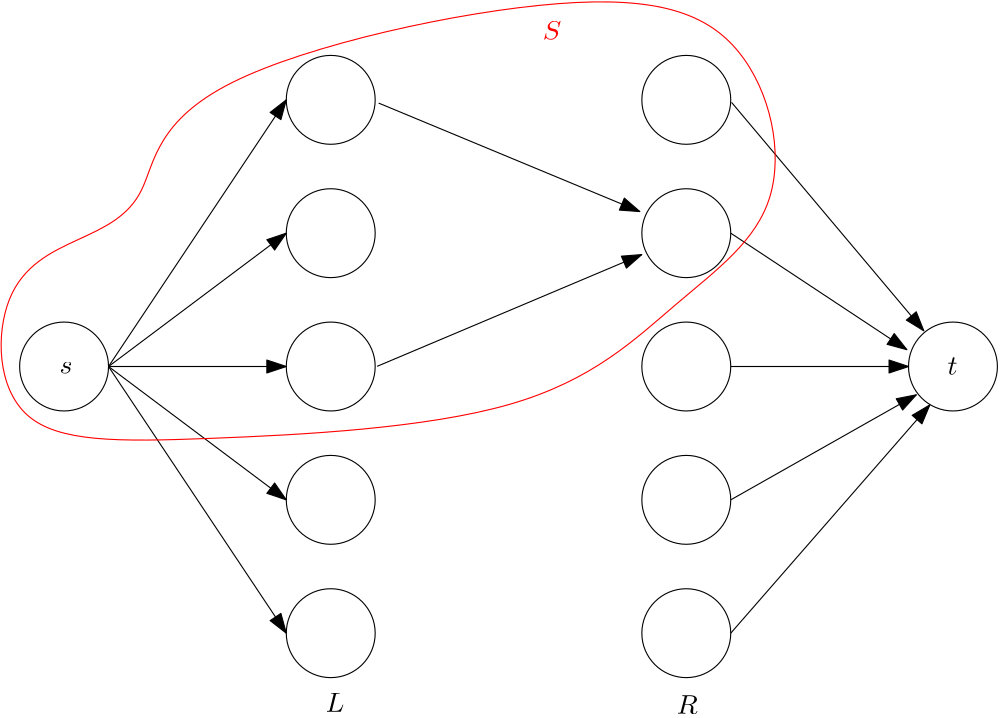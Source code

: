 <?xml version="1.0"?>
<!DOCTYPE ipe SYSTEM "ipe.dtd">
<ipe version="70206" creator="Ipe 7.2.11">
<info created="D:20190328092115" modified="D:20190328103855"/>
<ipestyle name="basic">
<symbol name="arrow/arc(spx)">
<path stroke="sym-stroke" fill="sym-stroke" pen="sym-pen">
0 0 m
-1 0.333 l
-1 -0.333 l
h
</path>
</symbol>
<symbol name="arrow/farc(spx)">
<path stroke="sym-stroke" fill="white" pen="sym-pen">
0 0 m
-1 0.333 l
-1 -0.333 l
h
</path>
</symbol>
<symbol name="arrow/ptarc(spx)">
<path stroke="sym-stroke" fill="sym-stroke" pen="sym-pen">
0 0 m
-1 0.333 l
-0.8 0 l
-1 -0.333 l
h
</path>
</symbol>
<symbol name="arrow/fptarc(spx)">
<path stroke="sym-stroke" fill="white" pen="sym-pen">
0 0 m
-1 0.333 l
-0.8 0 l
-1 -0.333 l
h
</path>
</symbol>
<symbol name="mark/circle(sx)" transformations="translations">
<path fill="sym-stroke">
0.6 0 0 0.6 0 0 e
0.4 0 0 0.4 0 0 e
</path>
</symbol>
<symbol name="mark/disk(sx)" transformations="translations">
<path fill="sym-stroke">
0.6 0 0 0.6 0 0 e
</path>
</symbol>
<symbol name="mark/fdisk(sfx)" transformations="translations">
<group>
<path fill="sym-fill">
0.5 0 0 0.5 0 0 e
</path>
<path fill="sym-stroke" fillrule="eofill">
0.6 0 0 0.6 0 0 e
0.4 0 0 0.4 0 0 e
</path>
</group>
</symbol>
<symbol name="mark/box(sx)" transformations="translations">
<path fill="sym-stroke" fillrule="eofill">
-0.6 -0.6 m
0.6 -0.6 l
0.6 0.6 l
-0.6 0.6 l
h
-0.4 -0.4 m
0.4 -0.4 l
0.4 0.4 l
-0.4 0.4 l
h
</path>
</symbol>
<symbol name="mark/square(sx)" transformations="translations">
<path fill="sym-stroke">
-0.6 -0.6 m
0.6 -0.6 l
0.6 0.6 l
-0.6 0.6 l
h
</path>
</symbol>
<symbol name="mark/fsquare(sfx)" transformations="translations">
<group>
<path fill="sym-fill">
-0.5 -0.5 m
0.5 -0.5 l
0.5 0.5 l
-0.5 0.5 l
h
</path>
<path fill="sym-stroke" fillrule="eofill">
-0.6 -0.6 m
0.6 -0.6 l
0.6 0.6 l
-0.6 0.6 l
h
-0.4 -0.4 m
0.4 -0.4 l
0.4 0.4 l
-0.4 0.4 l
h
</path>
</group>
</symbol>
<symbol name="mark/cross(sx)" transformations="translations">
<group>
<path fill="sym-stroke">
-0.43 -0.57 m
0.57 0.43 l
0.43 0.57 l
-0.57 -0.43 l
h
</path>
<path fill="sym-stroke">
-0.43 0.57 m
0.57 -0.43 l
0.43 -0.57 l
-0.57 0.43 l
h
</path>
</group>
</symbol>
<symbol name="arrow/fnormal(spx)">
<path stroke="sym-stroke" fill="white" pen="sym-pen">
0 0 m
-1 0.333 l
-1 -0.333 l
h
</path>
</symbol>
<symbol name="arrow/pointed(spx)">
<path stroke="sym-stroke" fill="sym-stroke" pen="sym-pen">
0 0 m
-1 0.333 l
-0.8 0 l
-1 -0.333 l
h
</path>
</symbol>
<symbol name="arrow/fpointed(spx)">
<path stroke="sym-stroke" fill="white" pen="sym-pen">
0 0 m
-1 0.333 l
-0.8 0 l
-1 -0.333 l
h
</path>
</symbol>
<symbol name="arrow/linear(spx)">
<path stroke="sym-stroke" pen="sym-pen">
-1 0.333 m
0 0 l
-1 -0.333 l
</path>
</symbol>
<symbol name="arrow/fdouble(spx)">
<path stroke="sym-stroke" fill="white" pen="sym-pen">
0 0 m
-1 0.333 l
-1 -0.333 l
h
-1 0 m
-2 0.333 l
-2 -0.333 l
h
</path>
</symbol>
<symbol name="arrow/double(spx)">
<path stroke="sym-stroke" fill="sym-stroke" pen="sym-pen">
0 0 m
-1 0.333 l
-1 -0.333 l
h
-1 0 m
-2 0.333 l
-2 -0.333 l
h
</path>
</symbol>
<pen name="heavier" value="0.8"/>
<pen name="fat" value="1.2"/>
<pen name="ultrafat" value="2"/>
<symbolsize name="large" value="5"/>
<symbolsize name="small" value="2"/>
<symbolsize name="tiny" value="1.1"/>
<arrowsize name="large" value="10"/>
<arrowsize name="small" value="5"/>
<arrowsize name="tiny" value="3"/>
<color name="red" value="1 0 0"/>
<color name="green" value="0 1 0"/>
<color name="blue" value="0 0 1"/>
<color name="yellow" value="1 1 0"/>
<color name="orange" value="1 0.647 0"/>
<color name="gold" value="1 0.843 0"/>
<color name="purple" value="0.627 0.125 0.941"/>
<color name="gray" value="0.745"/>
<color name="brown" value="0.647 0.165 0.165"/>
<color name="navy" value="0 0 0.502"/>
<color name="pink" value="1 0.753 0.796"/>
<color name="seagreen" value="0.18 0.545 0.341"/>
<color name="turquoise" value="0.251 0.878 0.816"/>
<color name="violet" value="0.933 0.51 0.933"/>
<color name="darkblue" value="0 0 0.545"/>
<color name="darkcyan" value="0 0.545 0.545"/>
<color name="darkgray" value="0.663"/>
<color name="darkgreen" value="0 0.392 0"/>
<color name="darkmagenta" value="0.545 0 0.545"/>
<color name="darkorange" value="1 0.549 0"/>
<color name="darkred" value="0.545 0 0"/>
<color name="lightblue" value="0.678 0.847 0.902"/>
<color name="lightcyan" value="0.878 1 1"/>
<color name="lightgray" value="0.827"/>
<color name="lightgreen" value="0.565 0.933 0.565"/>
<color name="lightyellow" value="1 1 0.878"/>
<dashstyle name="dashed" value="[4] 0"/>
<dashstyle name="dotted" value="[1 3] 0"/>
<dashstyle name="dash dotted" value="[4 2 1 2] 0"/>
<dashstyle name="dash dot dotted" value="[4 2 1 2 1 2] 0"/>
<textsize name="large" value="\large"/>
<textsize name="Large" value="\Large"/>
<textsize name="LARGE" value="\LARGE"/>
<textsize name="huge" value="\huge"/>
<textsize name="Huge" value="\Huge"/>
<textsize name="small" value="\small"/>
<textsize name="footnote" value="\footnotesize"/>
<textsize name="tiny" value="\tiny"/>
<textstyle name="center" begin="\begin{center}" end="\end{center}"/>
<textstyle name="itemize" begin="\begin{itemize}" end="\end{itemize}"/>
<textstyle name="item" begin="\begin{itemize}\item{}" end="\end{itemize}"/>
<gridsize name="4 pts" value="4"/>
<gridsize name="8 pts (~3 mm)" value="8"/>
<gridsize name="16 pts (~6 mm)" value="16"/>
<gridsize name="32 pts (~12 mm)" value="32"/>
<gridsize name="10 pts (~3.5 mm)" value="10"/>
<gridsize name="20 pts (~7 mm)" value="20"/>
<gridsize name="14 pts (~5 mm)" value="14"/>
<gridsize name="28 pts (~10 mm)" value="28"/>
<gridsize name="56 pts (~20 mm)" value="56"/>
<anglesize name="90 deg" value="90"/>
<anglesize name="60 deg" value="60"/>
<anglesize name="45 deg" value="45"/>
<anglesize name="30 deg" value="30"/>
<anglesize name="22.5 deg" value="22.5"/>
<opacity name="10%" value="0.1"/>
<opacity name="30%" value="0.3"/>
<opacity name="50%" value="0.5"/>
<opacity name="75%" value="0.75"/>
<tiling name="falling" angle="-60" step="4" width="1"/>
<tiling name="rising" angle="30" step="4" width="1"/>
</ipestyle>
<page>
<layer name="alpha"/>
<view layers="alpha" active="alpha"/>
<path layer="alpha" matrix="1 0 0 1 15.9982 -25.2521" stroke="black">
16 0 0 16 128 816 e
</path>
<path matrix="1 0 0 1 15.9982 -25.2521" stroke="black">
16 0 0 16 128 768 e
</path>
<path matrix="1 0 0 1 15.9982 -25.2521" stroke="black">
16 0 0 16 128 720 e
</path>
<path matrix="1 0 0 1 15.9982 -25.2521" stroke="black">
16 0 0 16 128 672 e
</path>
<path matrix="1 0 0 1 15.9982 -25.2521" stroke="black">
16 0 0 16 128 624 e
</path>
<path matrix="1 0 0 1 15.9982 -25.2521" stroke="black">
16 0 0 16 256 816 e
</path>
<path matrix="1 0 0 1 15.9982 -25.2521" stroke="black">
16 0 0 16 256 768 e
</path>
<path matrix="1 0 0 1 15.9982 -25.2521" stroke="black">
16 0 0 16 256 720 e
</path>
<path matrix="1 0 0 1 15.9982 -25.2521" stroke="black">
16 0 0 16 256 672 e
</path>
<path matrix="1 0 0 1 15.9982 -25.2521" stroke="black">
16 0 0 16 256 624 e
</path>
<path matrix="1 0 0 1 15.9982 -25.2521" stroke="black">
16 0 0 16 32 720 e
</path>
<path matrix="1 0 0 1 15.9982 -25.2521" stroke="black">
16 0 0 16 352 720 e
</path>
<path matrix="1 0 0 1 15.9982 -25.2521" stroke="black" arrow="normal/normal">
48 720 m
112 816 l
</path>
<path matrix="1 0 0 1 15.9982 -25.2521" stroke="black" arrow="normal/normal">
48 720 m
112 768 l
</path>
<path matrix="1 0 0 1 15.9982 -25.2521" stroke="black" arrow="normal/normal">
48 720 m
112 720 l
</path>
<path matrix="1 0 0 1 15.9982 -25.2521" stroke="black" arrow="normal/normal">
48 720 m
112 672 l
</path>
<path matrix="1 0 0 1 15.9982 -25.2521" stroke="black" arrow="normal/normal">
48 720 m
112 624 l
</path>
<path matrix="1 0 0 1 15.9982 -25.2521" stroke="black" arrow="normal/normal">
272.294 815.082 m
341.506 732.851 l
</path>
<path matrix="1 0 0 1 15.9982 -25.2521" stroke="black" arrow="normal/normal">
272 768 m
335.407 726.056 l
</path>
<path matrix="1 0 0 1 15.9982 -25.2521" stroke="black" arrow="normal/normal">
272 720 m
336 720 l
</path>
<path matrix="1 0 0 1 15.9982 -25.2521" stroke="black" arrow="normal/normal">
272 672 m
338.819 709.815 l
</path>
<path matrix="1 0 0 1 15.9982 -25.2521" stroke="black" arrow="normal/normal">
272 624 m
343.671 706.171 l
</path>
<text matrix="1 0 0 1 14.3105 -27.7719" transformations="translations" pos="32 720" stroke="black" type="label" width="4.67" height="4.289" depth="0" valign="baseline" style="math">s
</text>
<text matrix="1 0 0 1 14.0679 -28.2623" transformations="translations" pos="352 720" stroke="black" type="label" width="3.598" height="6.128" depth="0" valign="baseline" style="math">t
</text>
<path matrix="1 0 0 1 15.9982 -25.2521" stroke="red">
7.01383 751.612
8.28528 692.533
72.9036 693.025
206.936 700.098
252.747 744.596
295.569 775.475
281.667 840.729
227.885 859.757
65.8927 823.982
63.9624 777.846
37.6619 766.085 u
</path>
<text matrix="1 0 0 1 6.40595 -3.14274" transformations="translations" pos="135.715 573.625" stroke="black" type="label" width="6.78" height="6.808" depth="0" valign="baseline" style="math">L
</text>
<text matrix="1 0 0 1 0.958714 -5.14219" transformations="translations" pos="267.525 574.691" stroke="black" type="label" width="7.641" height="6.808" depth="0" valign="baseline" style="math">R</text>
<text transformations="translations" pos="220.31 812.393" stroke="red" type="label" width="6.683" height="6.808" depth="0" valign="baseline" style="math">S</text>
<path stroke="black" arrow="normal/normal">
160.687 694.812 m
255.979 735.042 l
</path>
<path stroke="black" arrow="normal/normal">
161.239 789.581 m
255.269 750.533 l
</path>
</page>
</ipe>
